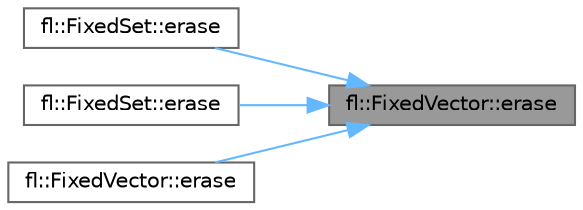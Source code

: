 digraph "fl::FixedVector::erase"
{
 // LATEX_PDF_SIZE
  bgcolor="transparent";
  edge [fontname=Helvetica,fontsize=10,labelfontname=Helvetica,labelfontsize=10];
  node [fontname=Helvetica,fontsize=10,shape=box,height=0.2,width=0.4];
  rankdir="RL";
  Node1 [id="Node000001",label="fl::FixedVector::erase",height=0.2,width=0.4,color="gray40", fillcolor="grey60", style="filled", fontcolor="black",tooltip=" "];
  Node1 -> Node2 [id="edge1_Node000001_Node000002",dir="back",color="steelblue1",style="solid",tooltip=" "];
  Node2 [id="Node000002",label="fl::FixedSet::erase",height=0.2,width=0.4,color="grey40", fillcolor="white", style="filled",URL="$dd/d44/classfl_1_1_fixed_set.html#a6a6213c4cb7bb8233a79b4df94cafeb3",tooltip=" "];
  Node1 -> Node3 [id="edge2_Node000001_Node000003",dir="back",color="steelblue1",style="solid",tooltip=" "];
  Node3 [id="Node000003",label="fl::FixedSet::erase",height=0.2,width=0.4,color="grey40", fillcolor="white", style="filled",URL="$dd/d44/classfl_1_1_fixed_set.html#a58282b747ed98977aa8980bfc71e416c",tooltip=" "];
  Node1 -> Node4 [id="edge3_Node000001_Node000004",dir="back",color="steelblue1",style="solid",tooltip=" "];
  Node4 [id="Node000004",label="fl::FixedVector::erase",height=0.2,width=0.4,color="grey40", fillcolor="white", style="filled",URL="$d3/d73/classfl_1_1_fixed_vector.html#a9c810e60da5a65bd52f663481e3448f8",tooltip=" "];
}
